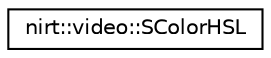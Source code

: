 digraph "Graphical Class Hierarchy"
{
 // LATEX_PDF_SIZE
  edge [fontname="Helvetica",fontsize="10",labelfontname="Helvetica",labelfontsize="10"];
  node [fontname="Helvetica",fontsize="10",shape=record];
  rankdir="LR";
  Node0 [label="nirt::video::SColorHSL",height=0.2,width=0.4,color="black", fillcolor="white", style="filled",URL="$classnirt_1_1video_1_1SColorHSL.html",tooltip="Class representing a color in HSL format."];
}
